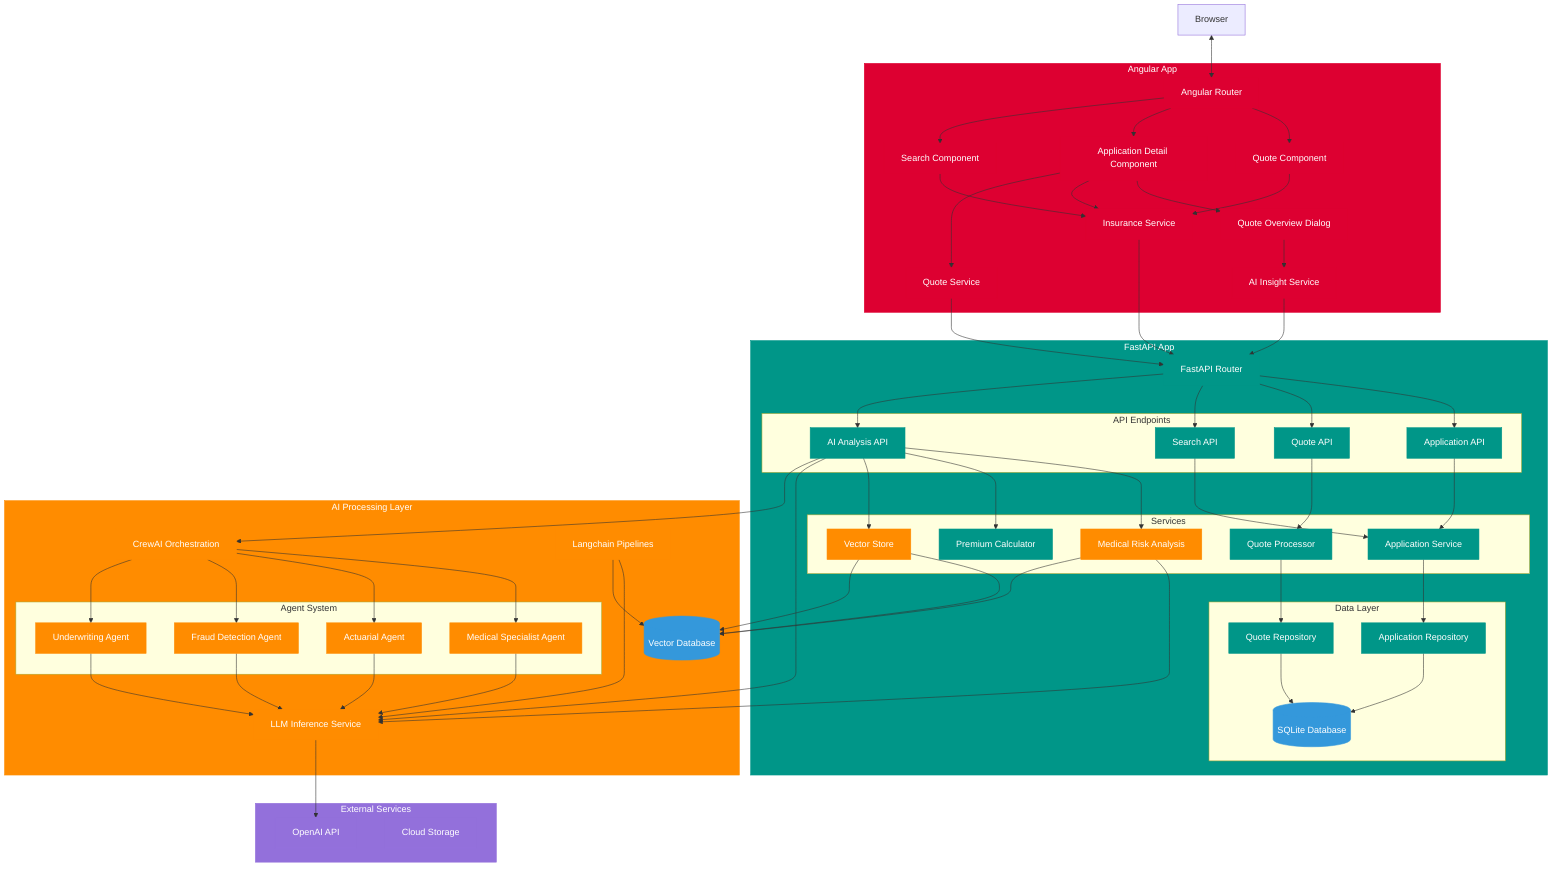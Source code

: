 graph TD
    %% Client-Side Components
    Browser["Browser"]
    subgraph AngularApp["Angular App"]
        AngRouter["Angular Router"]
        QuoteComp["Quote Component"]
        AppDetailComp["Application Detail Component"]
        SearchComp["Search Component"]
        OverviewDialog["Quote Overview Dialog"]
        
        %% Angular Services
        InsuranceService["Insurance Service"]
        QuoteService["Quote Service"]
        AIInsightService["AI Insight Service"]
    end
    
    %% Server-Side Components
    subgraph FastAPIApp["FastAPI App"]
        FastAPIRouter["FastAPI Router"]
        
        subgraph APIEndpoints["API Endpoints"]
            AppAPI["Application API"]
            QuoteAPI["Quote API"]
            SearchAPI["Search API"]
            AIAnalysisAPI["AI Analysis API"]
        end
        
        subgraph Services["Services"]
            PremiumCalc["Premium Calculator"]
            MedicalRisk["Medical Risk Analysis"]
            AppService["Application Service"]
            QuoteProcessor["Quote Processor"]
            VectorStore["Vector Store"]
        end

        subgraph DataLayer["Data Layer"]
            AppRepo["Application Repository"]
            QuoteRepo["Quote Repository"]
            DB[(SQLite Database)]
        end
    end
    
    %% AI Components
    subgraph AILayer["AI Processing Layer"]
        LLMService["LLM Inference Service"]
        VectorDB[(Vector Database)]
        CrewAI["CrewAI Orchestration"]
        Langchain["Langchain Pipelines"]
        
        subgraph AgentSystem["Agent System"]
            MedicalAgent["Medical Specialist Agent"]
            ActuaryAgent["Actuarial Agent"]
            FraudAgent["Fraud Detection Agent"]
            UnderwriterAgent["Underwriting Agent"]
        end
    end
    
    %% External Services
    subgraph ExternalServices["External Services"]
        OpenAIAPI["OpenAI API"]
        CloudStorage["Cloud Storage"]
    end
    
    %% Data Flow Lines
    Browser <--> AngRouter
    AngRouter --> QuoteComp
    AngRouter --> AppDetailComp
    AngRouter --> SearchComp
    AppDetailComp --> OverviewDialog
    
    QuoteComp --> InsuranceService
    AppDetailComp --> InsuranceService
    AppDetailComp --> QuoteService
    SearchComp --> InsuranceService
    OverviewDialog --> AIInsightService
    
    InsuranceService --> FastAPIRouter
    QuoteService --> FastAPIRouter
    AIInsightService --> FastAPIRouter
    
    FastAPIRouter --> AppAPI
    FastAPIRouter --> QuoteAPI
    FastAPIRouter --> SearchAPI
    FastAPIRouter --> AIAnalysisAPI
    
    AppAPI --> AppService
    QuoteAPI --> QuoteProcessor
    SearchAPI --> AppService
    AIAnalysisAPI --> MedicalRisk
    AIAnalysisAPI --> PremiumCalc
    AIAnalysisAPI --> VectorStore
    
    AppService --> AppRepo
    QuoteProcessor --> QuoteRepo
    AppRepo --> DB
    QuoteRepo --> DB
    VectorStore --> VectorDB
    
    %% AI Flow
    AIAnalysisAPI --> LLMService
    AIAnalysisAPI --> CrewAI
    LLMService --> OpenAIAPI
    VectorStore --> VectorDB
    
    MedicalRisk --> LLMService
    MedicalRisk --> VectorDB
    
    CrewAI --> MedicalAgent
    CrewAI --> ActuaryAgent
    CrewAI --> FraudAgent
    CrewAI --> UnderwriterAgent
    
    MedicalAgent --> LLMService
    ActuaryAgent --> LLMService
    FraudAgent --> LLMService
    UnderwriterAgent --> LLMService
    
    Langchain --> LLMService
    Langchain --> VectorDB
    
    %% Styling
    classDef angular fill:#DD0031,color:white,stroke:#DD0031
    classDef fastapi fill:#009688,color:white,stroke:#009688
    classDef database fill:#3498DB,color:white,stroke:#3498DB
    classDef ai fill:#ff8c00,color:white,stroke:#ff8c00
    classDef external fill:#9370DB,color:white,stroke:#9370DB
    
    class AngularApp,AngRouter,QuoteComp,AppDetailComp,SearchComp,InsuranceService,QuoteService,AIInsightService,OverviewDialog angular
    class FastAPIApp,FastAPIRouter,AppAPI,QuoteAPI,SearchAPI,AIAnalysisAPI,PremiumCalc,AppService,QuoteProcessor,AppRepo,QuoteRepo fastapi
    class DB,VectorDB database
    class AILayer,LLMService,VectorStore,CrewAI,MedicalAgent,ActuaryAgent,FraudAgent,UnderwriterAgent,Langchain,MedicalRisk ai
    class ExternalServices,OpenAIAPI,CloudStorage external